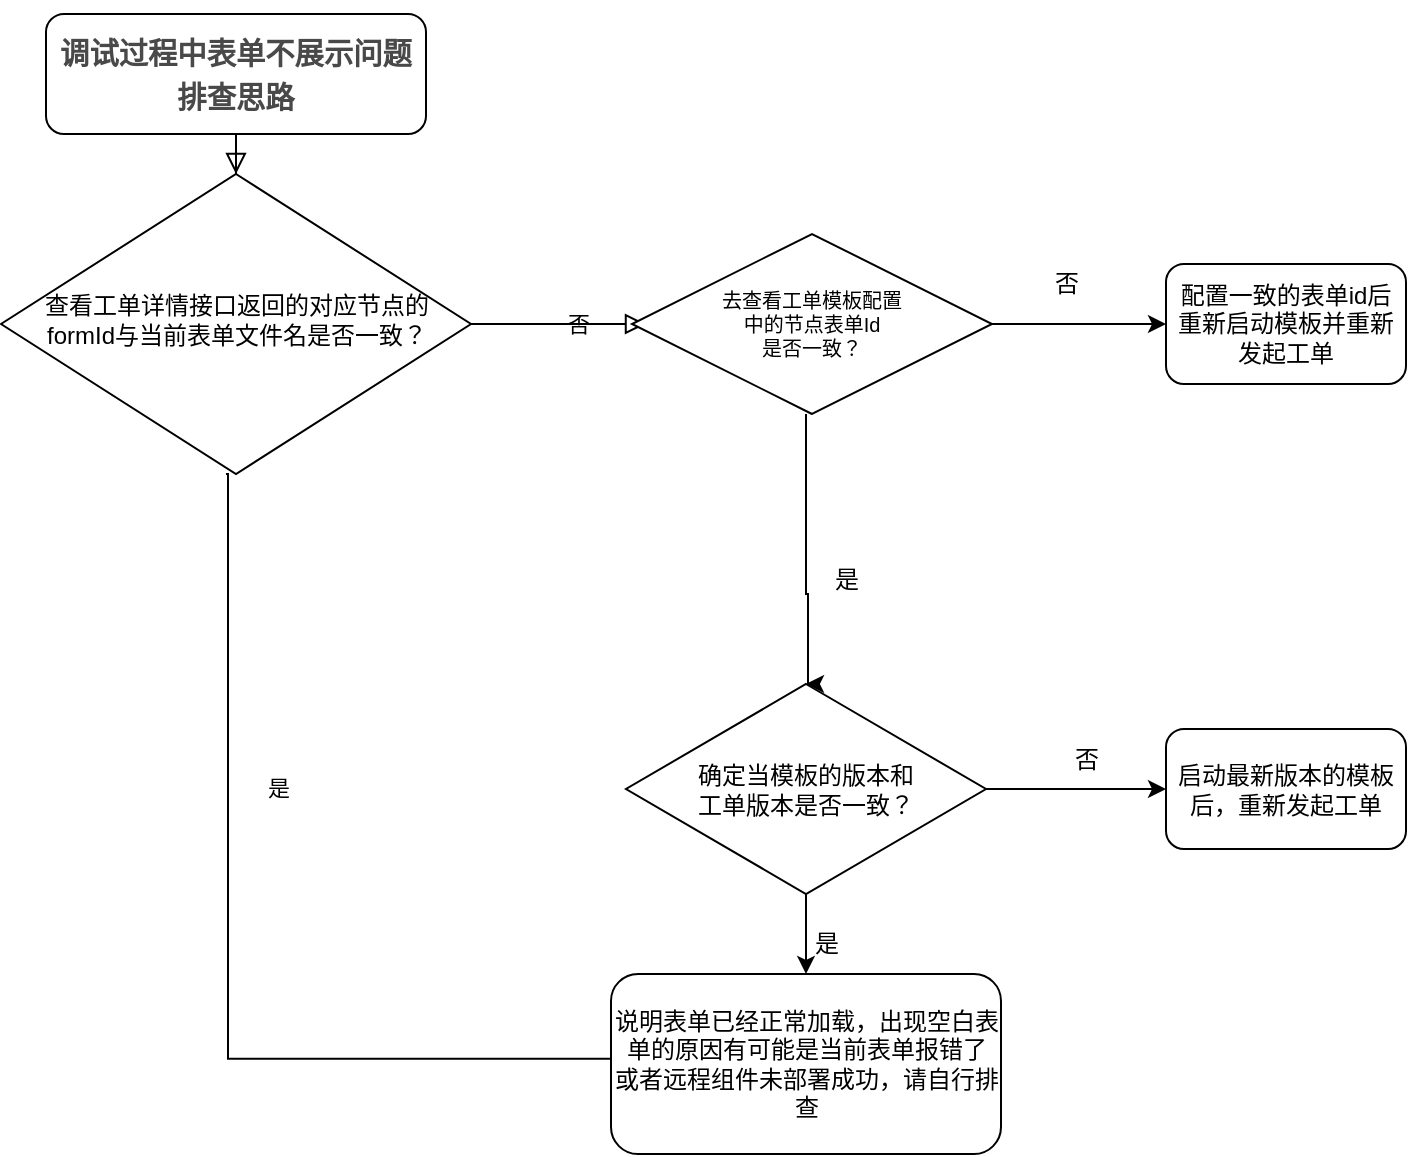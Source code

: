 <mxfile version="22.1.16" type="github">
  <diagram id="C5RBs43oDa-KdzZeNtuy" name="Page-1">
    <mxGraphModel dx="1434" dy="763" grid="1" gridSize="10" guides="1" tooltips="1" connect="1" arrows="1" fold="1" page="1" pageScale="1" pageWidth="1200" pageHeight="1920" math="0" shadow="0">
      <root>
        <mxCell id="WIyWlLk6GJQsqaUBKTNV-0" />
        <mxCell id="WIyWlLk6GJQsqaUBKTNV-1" parent="WIyWlLk6GJQsqaUBKTNV-0" />
        <mxCell id="WIyWlLk6GJQsqaUBKTNV-2" value="" style="rounded=0;html=1;jettySize=auto;orthogonalLoop=1;fontSize=11;endArrow=block;endFill=0;endSize=8;strokeWidth=1;shadow=0;labelBackgroundColor=none;edgeStyle=orthogonalEdgeStyle;" parent="WIyWlLk6GJQsqaUBKTNV-1" source="WIyWlLk6GJQsqaUBKTNV-3" target="WIyWlLk6GJQsqaUBKTNV-6" edge="1">
          <mxGeometry relative="1" as="geometry" />
        </mxCell>
        <mxCell id="WIyWlLk6GJQsqaUBKTNV-3" value="&lt;h2&gt;&lt;font color=&quot;#494949&quot;&gt;&lt;span style=&quot;font-size: 14.667px;&quot;&gt;调试过程中表单不展示问题排查思路&lt;/span&gt;&lt;/font&gt;&lt;/h2&gt;" style="rounded=1;whiteSpace=wrap;html=1;fontSize=12;glass=0;strokeWidth=1;shadow=0;" parent="WIyWlLk6GJQsqaUBKTNV-1" vertex="1">
          <mxGeometry x="160" y="80" width="190" height="60" as="geometry" />
        </mxCell>
        <mxCell id="WIyWlLk6GJQsqaUBKTNV-4" value="是" style="rounded=0;html=1;jettySize=auto;orthogonalLoop=1;fontSize=11;endArrow=block;endFill=0;endSize=8;strokeWidth=1;shadow=0;labelBackgroundColor=none;edgeStyle=orthogonalEdgeStyle;entryX=0.011;entryY=0.579;entryDx=0;entryDy=0;exitX=0.474;exitY=0.997;exitDx=0;exitDy=0;exitPerimeter=0;entryPerimeter=0;" parent="WIyWlLk6GJQsqaUBKTNV-1" edge="1">
          <mxGeometry x="-0.39" y="25" relative="1" as="geometry">
            <mxPoint as="offset" />
            <mxPoint x="250.0" y="310" as="sourcePoint" />
            <mxPoint x="467.09" y="609.382" as="targetPoint" />
            <Array as="points">
              <mxPoint x="251" y="310.35" />
              <mxPoint x="251" y="602.35" />
              <mxPoint x="467" y="602.35" />
            </Array>
          </mxGeometry>
        </mxCell>
        <mxCell id="WIyWlLk6GJQsqaUBKTNV-5" value="否&lt;br&gt;" style="edgeStyle=orthogonalEdgeStyle;rounded=0;html=1;jettySize=auto;orthogonalLoop=1;fontSize=11;endArrow=block;endFill=0;endSize=8;strokeWidth=1;shadow=0;labelBackgroundColor=none;" parent="WIyWlLk6GJQsqaUBKTNV-1" source="WIyWlLk6GJQsqaUBKTNV-6" edge="1">
          <mxGeometry y="10" relative="1" as="geometry">
            <mxPoint as="offset" />
            <mxPoint x="460" y="235" as="targetPoint" />
          </mxGeometry>
        </mxCell>
        <mxCell id="WIyWlLk6GJQsqaUBKTNV-6" value="&lt;p&gt;查看工单详情接口返回的对应节点的formId与当前表单文件名是否一致？&lt;/p&gt;" style="rhombus;whiteSpace=wrap;html=1;shadow=0;fontFamily=Helvetica;fontSize=12;align=center;strokeWidth=1;spacing=6;spacingTop=-4;" parent="WIyWlLk6GJQsqaUBKTNV-1" vertex="1">
          <mxGeometry x="137.5" y="160" width="235" height="150" as="geometry" />
        </mxCell>
        <mxCell id="43ogsUvfL_x73OrtT0J1-5" value="" style="edgeStyle=orthogonalEdgeStyle;rounded=0;orthogonalLoop=1;jettySize=auto;html=1;" parent="WIyWlLk6GJQsqaUBKTNV-1" edge="1">
          <mxGeometry relative="1" as="geometry">
            <mxPoint x="540" y="280" as="sourcePoint" />
            <mxPoint x="540" y="415" as="targetPoint" />
            <Array as="points">
              <mxPoint x="540" y="370" />
              <mxPoint x="541" y="370" />
            </Array>
          </mxGeometry>
        </mxCell>
        <mxCell id="43ogsUvfL_x73OrtT0J1-21" value="" style="edgeStyle=orthogonalEdgeStyle;rounded=0;orthogonalLoop=1;jettySize=auto;html=1;" parent="WIyWlLk6GJQsqaUBKTNV-1" source="43ogsUvfL_x73OrtT0J1-0" target="43ogsUvfL_x73OrtT0J1-11" edge="1">
          <mxGeometry relative="1" as="geometry" />
        </mxCell>
        <mxCell id="43ogsUvfL_x73OrtT0J1-0" value="&lt;h5&gt;&lt;font size=&quot;1&quot;&gt;&lt;span style=&quot;font-weight: normal;&quot;&gt;去查看工单模板配置&lt;br&gt;中的节点表单Id&lt;br&gt;是否一致？&lt;/span&gt;&lt;/font&gt;&lt;/h5&gt;" style="rhombus;whiteSpace=wrap;html=1;align=center;direction=west;" parent="WIyWlLk6GJQsqaUBKTNV-1" vertex="1">
          <mxGeometry x="453" y="190" width="180" height="90" as="geometry" />
        </mxCell>
        <mxCell id="43ogsUvfL_x73OrtT0J1-1" style="edgeStyle=orthogonalEdgeStyle;rounded=0;orthogonalLoop=1;jettySize=auto;html=1;exitX=0.5;exitY=0;exitDx=0;exitDy=0;" parent="WIyWlLk6GJQsqaUBKTNV-1" source="43ogsUvfL_x73OrtT0J1-0" target="43ogsUvfL_x73OrtT0J1-0" edge="1">
          <mxGeometry relative="1" as="geometry" />
        </mxCell>
        <mxCell id="43ogsUvfL_x73OrtT0J1-6" value="否" style="text;html=1;align=center;verticalAlign=middle;resizable=0;points=[];autosize=1;strokeColor=none;fillColor=none;" parent="WIyWlLk6GJQsqaUBKTNV-1" vertex="1">
          <mxGeometry x="650" y="200" width="40" height="30" as="geometry" />
        </mxCell>
        <mxCell id="43ogsUvfL_x73OrtT0J1-7" value="是" style="text;html=1;align=center;verticalAlign=middle;resizable=0;points=[];autosize=1;strokeColor=none;fillColor=none;" parent="WIyWlLk6GJQsqaUBKTNV-1" vertex="1">
          <mxGeometry x="540" y="348" width="40" height="30" as="geometry" />
        </mxCell>
        <mxCell id="43ogsUvfL_x73OrtT0J1-11" value="配置一致的表单id后&lt;br style=&quot;border-color: var(--border-color);&quot;&gt;重新启动模板并重新发起工单" style="rounded=1;whiteSpace=wrap;html=1;" parent="WIyWlLk6GJQsqaUBKTNV-1" vertex="1">
          <mxGeometry x="720" y="205" width="120" height="60" as="geometry" />
        </mxCell>
        <mxCell id="43ogsUvfL_x73OrtT0J1-15" value="" style="edgeStyle=orthogonalEdgeStyle;rounded=0;orthogonalLoop=1;jettySize=auto;html=1;" parent="WIyWlLk6GJQsqaUBKTNV-1" source="43ogsUvfL_x73OrtT0J1-12" target="43ogsUvfL_x73OrtT0J1-14" edge="1">
          <mxGeometry relative="1" as="geometry" />
        </mxCell>
        <mxCell id="43ogsUvfL_x73OrtT0J1-17" value="" style="edgeStyle=orthogonalEdgeStyle;rounded=0;orthogonalLoop=1;jettySize=auto;html=1;" parent="WIyWlLk6GJQsqaUBKTNV-1" source="43ogsUvfL_x73OrtT0J1-12" target="43ogsUvfL_x73OrtT0J1-16" edge="1">
          <mxGeometry relative="1" as="geometry" />
        </mxCell>
        <mxCell id="43ogsUvfL_x73OrtT0J1-12" value="确定当模板的版本和&lt;br&gt;工单版本是否一致？" style="rhombus;whiteSpace=wrap;html=1;" parent="WIyWlLk6GJQsqaUBKTNV-1" vertex="1">
          <mxGeometry x="450" y="415" width="180" height="105" as="geometry" />
        </mxCell>
        <mxCell id="43ogsUvfL_x73OrtT0J1-13" value="否" style="text;html=1;align=center;verticalAlign=middle;resizable=0;points=[];autosize=1;strokeColor=none;fillColor=none;" parent="WIyWlLk6GJQsqaUBKTNV-1" vertex="1">
          <mxGeometry x="660" y="437.5" width="40" height="30" as="geometry" />
        </mxCell>
        <mxCell id="43ogsUvfL_x73OrtT0J1-14" value="启动最新版本的模板后，重新发起工单" style="rounded=1;whiteSpace=wrap;html=1;" parent="WIyWlLk6GJQsqaUBKTNV-1" vertex="1">
          <mxGeometry x="720" y="437.5" width="120" height="60" as="geometry" />
        </mxCell>
        <mxCell id="43ogsUvfL_x73OrtT0J1-16" value="说明表单已经正常加载，出现空白表单的原因有可能是当前表单报错了&lt;br&gt;或者远程组件未部署成功，请自行排查" style="rounded=1;whiteSpace=wrap;html=1;" parent="WIyWlLk6GJQsqaUBKTNV-1" vertex="1">
          <mxGeometry x="442.5" y="560" width="195" height="90" as="geometry" />
        </mxCell>
        <mxCell id="43ogsUvfL_x73OrtT0J1-18" value="是" style="text;html=1;align=center;verticalAlign=middle;resizable=0;points=[];autosize=1;strokeColor=none;fillColor=none;" parent="WIyWlLk6GJQsqaUBKTNV-1" vertex="1">
          <mxGeometry x="530" y="530" width="40" height="30" as="geometry" />
        </mxCell>
      </root>
    </mxGraphModel>
  </diagram>
</mxfile>

